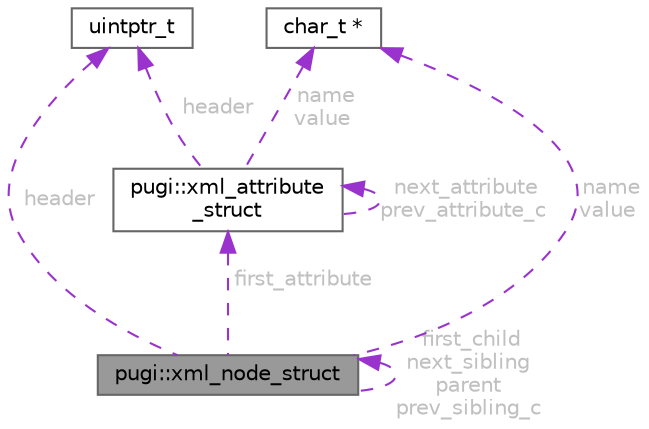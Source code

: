 digraph "pugi::xml_node_struct"
{
 // INTERACTIVE_SVG=YES
 // LATEX_PDF_SIZE
  bgcolor="transparent";
  edge [fontname=Helvetica,fontsize=10,labelfontname=Helvetica,labelfontsize=10];
  node [fontname=Helvetica,fontsize=10,shape=box,height=0.2,width=0.4];
  Node1 [id="Node000001",label="pugi::xml_node_struct",height=0.2,width=0.4,color="gray40", fillcolor="grey60", style="filled", fontcolor="black",tooltip=" "];
  Node2 -> Node1 [id="edge1_Node000001_Node000002",dir="back",color="darkorchid3",style="dashed",tooltip=" ",label=" header",fontcolor="grey" ];
  Node2 [id="Node000002",label="uintptr_t",height=0.2,width=0.4,color="gray40", fillcolor="white", style="filled",tooltip=" "];
  Node3 -> Node1 [id="edge2_Node000001_Node000003",dir="back",color="darkorchid3",style="dashed",tooltip=" ",label=" name\nvalue",fontcolor="grey" ];
  Node3 [id="Node000003",label="char_t *",height=0.2,width=0.4,color="gray40", fillcolor="white", style="filled",tooltip=" "];
  Node1 -> Node1 [id="edge3_Node000001_Node000001",dir="back",color="darkorchid3",style="dashed",tooltip=" ",label=" first_child\nnext_sibling\nparent\nprev_sibling_c",fontcolor="grey" ];
  Node4 -> Node1 [id="edge4_Node000001_Node000004",dir="back",color="darkorchid3",style="dashed",tooltip=" ",label=" first_attribute",fontcolor="grey" ];
  Node4 [id="Node000004",label="pugi::xml_attribute\l_struct",height=0.2,width=0.4,color="gray40", fillcolor="white", style="filled",URL="$df/da1/structpugi_1_1xml__attribute__struct.html",tooltip=" "];
  Node2 -> Node4 [id="edge5_Node000004_Node000002",dir="back",color="darkorchid3",style="dashed",tooltip=" ",label=" header",fontcolor="grey" ];
  Node3 -> Node4 [id="edge6_Node000004_Node000003",dir="back",color="darkorchid3",style="dashed",tooltip=" ",label=" name\nvalue",fontcolor="grey" ];
  Node4 -> Node4 [id="edge7_Node000004_Node000004",dir="back",color="darkorchid3",style="dashed",tooltip=" ",label=" next_attribute\nprev_attribute_c",fontcolor="grey" ];
}
